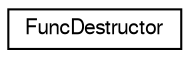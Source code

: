 digraph "Graphical Class Hierarchy"
{
  edge [fontname="FreeSans",fontsize="10",labelfontname="FreeSans",labelfontsize="10"];
  node [fontname="FreeSans",fontsize="10",shape=record];
  rankdir="LR";
  Node0 [label="FuncDestructor",height=0.2,width=0.4,color="black", fillcolor="white", style="filled",URL="$structFuncDestructor.html"];
}
